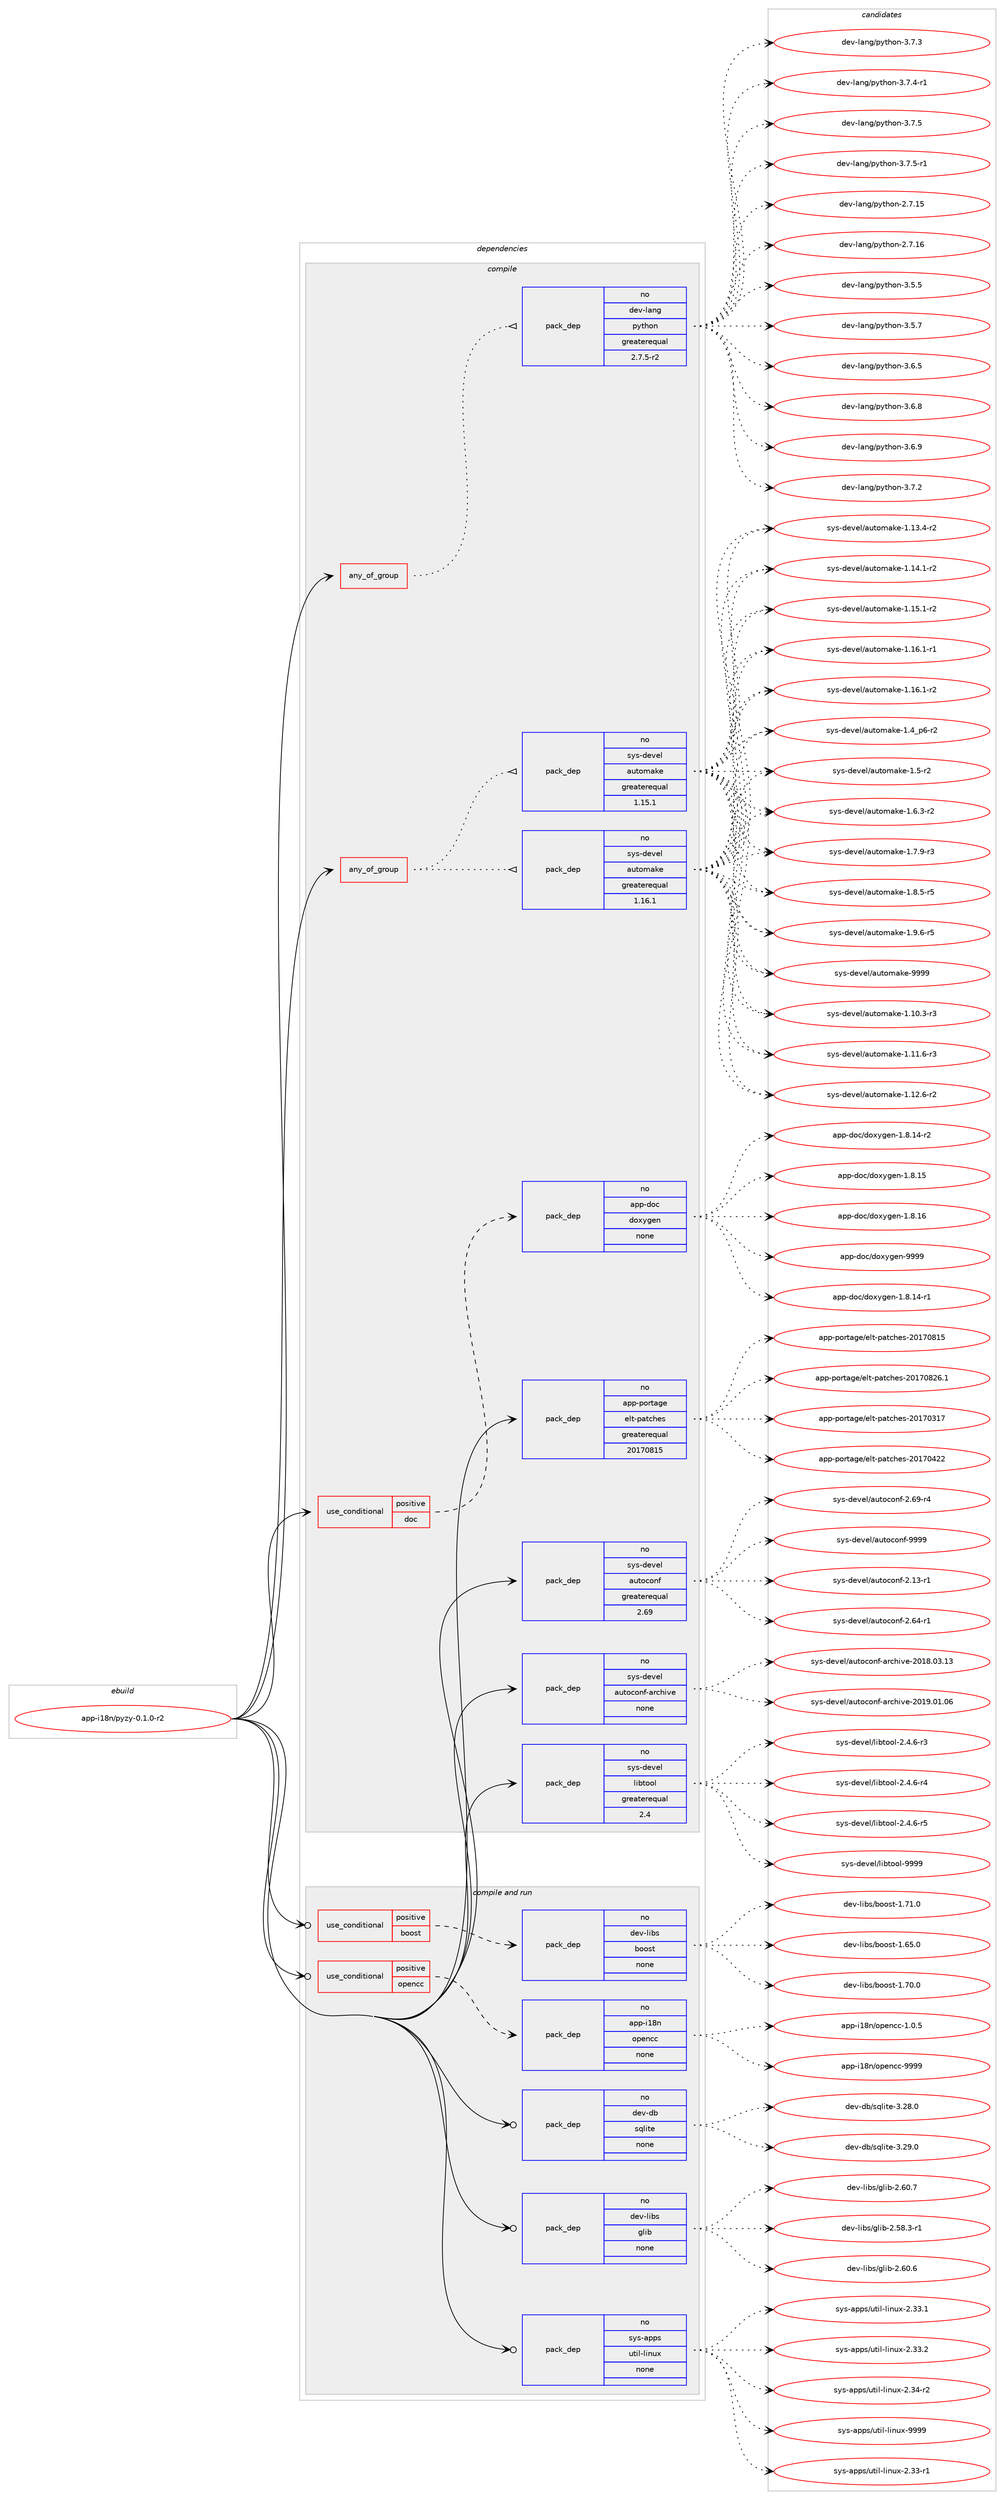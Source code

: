 digraph prolog {

# *************
# Graph options
# *************

newrank=true;
concentrate=true;
compound=true;
graph [rankdir=LR,fontname=Helvetica,fontsize=10,ranksep=1.5];#, ranksep=2.5, nodesep=0.2];
edge  [arrowhead=vee];
node  [fontname=Helvetica,fontsize=10];

# **********
# The ebuild
# **********

subgraph cluster_leftcol {
color=gray;
rank=same;
label=<<i>ebuild</i>>;
id [label="app-i18n/pyzy-0.1.0-r2", color=red, width=4, href="../app-i18n/pyzy-0.1.0-r2.svg"];
}

# ****************
# The dependencies
# ****************

subgraph cluster_midcol {
color=gray;
label=<<i>dependencies</i>>;
subgraph cluster_compile {
fillcolor="#eeeeee";
style=filled;
label=<<i>compile</i>>;
subgraph any8615 {
dependency495551 [label=<<TABLE BORDER="0" CELLBORDER="1" CELLSPACING="0" CELLPADDING="4"><TR><TD CELLPADDING="10">any_of_group</TD></TR></TABLE>>, shape=none, color=red];subgraph pack368194 {
dependency495552 [label=<<TABLE BORDER="0" CELLBORDER="1" CELLSPACING="0" CELLPADDING="4" WIDTH="220"><TR><TD ROWSPAN="6" CELLPADDING="30">pack_dep</TD></TR><TR><TD WIDTH="110">no</TD></TR><TR><TD>dev-lang</TD></TR><TR><TD>python</TD></TR><TR><TD>greaterequal</TD></TR><TR><TD>2.7.5-r2</TD></TR></TABLE>>, shape=none, color=blue];
}
dependency495551:e -> dependency495552:w [weight=20,style="dotted",arrowhead="oinv"];
}
id:e -> dependency495551:w [weight=20,style="solid",arrowhead="vee"];
subgraph any8616 {
dependency495553 [label=<<TABLE BORDER="0" CELLBORDER="1" CELLSPACING="0" CELLPADDING="4"><TR><TD CELLPADDING="10">any_of_group</TD></TR></TABLE>>, shape=none, color=red];subgraph pack368195 {
dependency495554 [label=<<TABLE BORDER="0" CELLBORDER="1" CELLSPACING="0" CELLPADDING="4" WIDTH="220"><TR><TD ROWSPAN="6" CELLPADDING="30">pack_dep</TD></TR><TR><TD WIDTH="110">no</TD></TR><TR><TD>sys-devel</TD></TR><TR><TD>automake</TD></TR><TR><TD>greaterequal</TD></TR><TR><TD>1.16.1</TD></TR></TABLE>>, shape=none, color=blue];
}
dependency495553:e -> dependency495554:w [weight=20,style="dotted",arrowhead="oinv"];
subgraph pack368196 {
dependency495555 [label=<<TABLE BORDER="0" CELLBORDER="1" CELLSPACING="0" CELLPADDING="4" WIDTH="220"><TR><TD ROWSPAN="6" CELLPADDING="30">pack_dep</TD></TR><TR><TD WIDTH="110">no</TD></TR><TR><TD>sys-devel</TD></TR><TR><TD>automake</TD></TR><TR><TD>greaterequal</TD></TR><TR><TD>1.15.1</TD></TR></TABLE>>, shape=none, color=blue];
}
dependency495553:e -> dependency495555:w [weight=20,style="dotted",arrowhead="oinv"];
}
id:e -> dependency495553:w [weight=20,style="solid",arrowhead="vee"];
subgraph cond118430 {
dependency495556 [label=<<TABLE BORDER="0" CELLBORDER="1" CELLSPACING="0" CELLPADDING="4"><TR><TD ROWSPAN="3" CELLPADDING="10">use_conditional</TD></TR><TR><TD>positive</TD></TR><TR><TD>doc</TD></TR></TABLE>>, shape=none, color=red];
subgraph pack368197 {
dependency495557 [label=<<TABLE BORDER="0" CELLBORDER="1" CELLSPACING="0" CELLPADDING="4" WIDTH="220"><TR><TD ROWSPAN="6" CELLPADDING="30">pack_dep</TD></TR><TR><TD WIDTH="110">no</TD></TR><TR><TD>app-doc</TD></TR><TR><TD>doxygen</TD></TR><TR><TD>none</TD></TR><TR><TD></TD></TR></TABLE>>, shape=none, color=blue];
}
dependency495556:e -> dependency495557:w [weight=20,style="dashed",arrowhead="vee"];
}
id:e -> dependency495556:w [weight=20,style="solid",arrowhead="vee"];
subgraph pack368198 {
dependency495558 [label=<<TABLE BORDER="0" CELLBORDER="1" CELLSPACING="0" CELLPADDING="4" WIDTH="220"><TR><TD ROWSPAN="6" CELLPADDING="30">pack_dep</TD></TR><TR><TD WIDTH="110">no</TD></TR><TR><TD>app-portage</TD></TR><TR><TD>elt-patches</TD></TR><TR><TD>greaterequal</TD></TR><TR><TD>20170815</TD></TR></TABLE>>, shape=none, color=blue];
}
id:e -> dependency495558:w [weight=20,style="solid",arrowhead="vee"];
subgraph pack368199 {
dependency495559 [label=<<TABLE BORDER="0" CELLBORDER="1" CELLSPACING="0" CELLPADDING="4" WIDTH="220"><TR><TD ROWSPAN="6" CELLPADDING="30">pack_dep</TD></TR><TR><TD WIDTH="110">no</TD></TR><TR><TD>sys-devel</TD></TR><TR><TD>autoconf</TD></TR><TR><TD>greaterequal</TD></TR><TR><TD>2.69</TD></TR></TABLE>>, shape=none, color=blue];
}
id:e -> dependency495559:w [weight=20,style="solid",arrowhead="vee"];
subgraph pack368200 {
dependency495560 [label=<<TABLE BORDER="0" CELLBORDER="1" CELLSPACING="0" CELLPADDING="4" WIDTH="220"><TR><TD ROWSPAN="6" CELLPADDING="30">pack_dep</TD></TR><TR><TD WIDTH="110">no</TD></TR><TR><TD>sys-devel</TD></TR><TR><TD>autoconf-archive</TD></TR><TR><TD>none</TD></TR><TR><TD></TD></TR></TABLE>>, shape=none, color=blue];
}
id:e -> dependency495560:w [weight=20,style="solid",arrowhead="vee"];
subgraph pack368201 {
dependency495561 [label=<<TABLE BORDER="0" CELLBORDER="1" CELLSPACING="0" CELLPADDING="4" WIDTH="220"><TR><TD ROWSPAN="6" CELLPADDING="30">pack_dep</TD></TR><TR><TD WIDTH="110">no</TD></TR><TR><TD>sys-devel</TD></TR><TR><TD>libtool</TD></TR><TR><TD>greaterequal</TD></TR><TR><TD>2.4</TD></TR></TABLE>>, shape=none, color=blue];
}
id:e -> dependency495561:w [weight=20,style="solid",arrowhead="vee"];
}
subgraph cluster_compileandrun {
fillcolor="#eeeeee";
style=filled;
label=<<i>compile and run</i>>;
subgraph cond118431 {
dependency495562 [label=<<TABLE BORDER="0" CELLBORDER="1" CELLSPACING="0" CELLPADDING="4"><TR><TD ROWSPAN="3" CELLPADDING="10">use_conditional</TD></TR><TR><TD>positive</TD></TR><TR><TD>boost</TD></TR></TABLE>>, shape=none, color=red];
subgraph pack368202 {
dependency495563 [label=<<TABLE BORDER="0" CELLBORDER="1" CELLSPACING="0" CELLPADDING="4" WIDTH="220"><TR><TD ROWSPAN="6" CELLPADDING="30">pack_dep</TD></TR><TR><TD WIDTH="110">no</TD></TR><TR><TD>dev-libs</TD></TR><TR><TD>boost</TD></TR><TR><TD>none</TD></TR><TR><TD></TD></TR></TABLE>>, shape=none, color=blue];
}
dependency495562:e -> dependency495563:w [weight=20,style="dashed",arrowhead="vee"];
}
id:e -> dependency495562:w [weight=20,style="solid",arrowhead="odotvee"];
subgraph cond118432 {
dependency495564 [label=<<TABLE BORDER="0" CELLBORDER="1" CELLSPACING="0" CELLPADDING="4"><TR><TD ROWSPAN="3" CELLPADDING="10">use_conditional</TD></TR><TR><TD>positive</TD></TR><TR><TD>opencc</TD></TR></TABLE>>, shape=none, color=red];
subgraph pack368203 {
dependency495565 [label=<<TABLE BORDER="0" CELLBORDER="1" CELLSPACING="0" CELLPADDING="4" WIDTH="220"><TR><TD ROWSPAN="6" CELLPADDING="30">pack_dep</TD></TR><TR><TD WIDTH="110">no</TD></TR><TR><TD>app-i18n</TD></TR><TR><TD>opencc</TD></TR><TR><TD>none</TD></TR><TR><TD></TD></TR></TABLE>>, shape=none, color=blue];
}
dependency495564:e -> dependency495565:w [weight=20,style="dashed",arrowhead="vee"];
}
id:e -> dependency495564:w [weight=20,style="solid",arrowhead="odotvee"];
subgraph pack368204 {
dependency495566 [label=<<TABLE BORDER="0" CELLBORDER="1" CELLSPACING="0" CELLPADDING="4" WIDTH="220"><TR><TD ROWSPAN="6" CELLPADDING="30">pack_dep</TD></TR><TR><TD WIDTH="110">no</TD></TR><TR><TD>dev-db</TD></TR><TR><TD>sqlite</TD></TR><TR><TD>none</TD></TR><TR><TD></TD></TR></TABLE>>, shape=none, color=blue];
}
id:e -> dependency495566:w [weight=20,style="solid",arrowhead="odotvee"];
subgraph pack368205 {
dependency495567 [label=<<TABLE BORDER="0" CELLBORDER="1" CELLSPACING="0" CELLPADDING="4" WIDTH="220"><TR><TD ROWSPAN="6" CELLPADDING="30">pack_dep</TD></TR><TR><TD WIDTH="110">no</TD></TR><TR><TD>dev-libs</TD></TR><TR><TD>glib</TD></TR><TR><TD>none</TD></TR><TR><TD></TD></TR></TABLE>>, shape=none, color=blue];
}
id:e -> dependency495567:w [weight=20,style="solid",arrowhead="odotvee"];
subgraph pack368206 {
dependency495568 [label=<<TABLE BORDER="0" CELLBORDER="1" CELLSPACING="0" CELLPADDING="4" WIDTH="220"><TR><TD ROWSPAN="6" CELLPADDING="30">pack_dep</TD></TR><TR><TD WIDTH="110">no</TD></TR><TR><TD>sys-apps</TD></TR><TR><TD>util-linux</TD></TR><TR><TD>none</TD></TR><TR><TD></TD></TR></TABLE>>, shape=none, color=blue];
}
id:e -> dependency495568:w [weight=20,style="solid",arrowhead="odotvee"];
}
subgraph cluster_run {
fillcolor="#eeeeee";
style=filled;
label=<<i>run</i>>;
}
}

# **************
# The candidates
# **************

subgraph cluster_choices {
rank=same;
color=gray;
label=<<i>candidates</i>>;

subgraph choice368194 {
color=black;
nodesep=1;
choice10010111845108971101034711212111610411111045504655464953 [label="dev-lang/python-2.7.15", color=red, width=4,href="../dev-lang/python-2.7.15.svg"];
choice10010111845108971101034711212111610411111045504655464954 [label="dev-lang/python-2.7.16", color=red, width=4,href="../dev-lang/python-2.7.16.svg"];
choice100101118451089711010347112121116104111110455146534653 [label="dev-lang/python-3.5.5", color=red, width=4,href="../dev-lang/python-3.5.5.svg"];
choice100101118451089711010347112121116104111110455146534655 [label="dev-lang/python-3.5.7", color=red, width=4,href="../dev-lang/python-3.5.7.svg"];
choice100101118451089711010347112121116104111110455146544653 [label="dev-lang/python-3.6.5", color=red, width=4,href="../dev-lang/python-3.6.5.svg"];
choice100101118451089711010347112121116104111110455146544656 [label="dev-lang/python-3.6.8", color=red, width=4,href="../dev-lang/python-3.6.8.svg"];
choice100101118451089711010347112121116104111110455146544657 [label="dev-lang/python-3.6.9", color=red, width=4,href="../dev-lang/python-3.6.9.svg"];
choice100101118451089711010347112121116104111110455146554650 [label="dev-lang/python-3.7.2", color=red, width=4,href="../dev-lang/python-3.7.2.svg"];
choice100101118451089711010347112121116104111110455146554651 [label="dev-lang/python-3.7.3", color=red, width=4,href="../dev-lang/python-3.7.3.svg"];
choice1001011184510897110103471121211161041111104551465546524511449 [label="dev-lang/python-3.7.4-r1", color=red, width=4,href="../dev-lang/python-3.7.4-r1.svg"];
choice100101118451089711010347112121116104111110455146554653 [label="dev-lang/python-3.7.5", color=red, width=4,href="../dev-lang/python-3.7.5.svg"];
choice1001011184510897110103471121211161041111104551465546534511449 [label="dev-lang/python-3.7.5-r1", color=red, width=4,href="../dev-lang/python-3.7.5-r1.svg"];
dependency495552:e -> choice10010111845108971101034711212111610411111045504655464953:w [style=dotted,weight="100"];
dependency495552:e -> choice10010111845108971101034711212111610411111045504655464954:w [style=dotted,weight="100"];
dependency495552:e -> choice100101118451089711010347112121116104111110455146534653:w [style=dotted,weight="100"];
dependency495552:e -> choice100101118451089711010347112121116104111110455146534655:w [style=dotted,weight="100"];
dependency495552:e -> choice100101118451089711010347112121116104111110455146544653:w [style=dotted,weight="100"];
dependency495552:e -> choice100101118451089711010347112121116104111110455146544656:w [style=dotted,weight="100"];
dependency495552:e -> choice100101118451089711010347112121116104111110455146544657:w [style=dotted,weight="100"];
dependency495552:e -> choice100101118451089711010347112121116104111110455146554650:w [style=dotted,weight="100"];
dependency495552:e -> choice100101118451089711010347112121116104111110455146554651:w [style=dotted,weight="100"];
dependency495552:e -> choice1001011184510897110103471121211161041111104551465546524511449:w [style=dotted,weight="100"];
dependency495552:e -> choice100101118451089711010347112121116104111110455146554653:w [style=dotted,weight="100"];
dependency495552:e -> choice1001011184510897110103471121211161041111104551465546534511449:w [style=dotted,weight="100"];
}
subgraph choice368195 {
color=black;
nodesep=1;
choice11512111545100101118101108479711711611110997107101454946494846514511451 [label="sys-devel/automake-1.10.3-r3", color=red, width=4,href="../sys-devel/automake-1.10.3-r3.svg"];
choice11512111545100101118101108479711711611110997107101454946494946544511451 [label="sys-devel/automake-1.11.6-r3", color=red, width=4,href="../sys-devel/automake-1.11.6-r3.svg"];
choice11512111545100101118101108479711711611110997107101454946495046544511450 [label="sys-devel/automake-1.12.6-r2", color=red, width=4,href="../sys-devel/automake-1.12.6-r2.svg"];
choice11512111545100101118101108479711711611110997107101454946495146524511450 [label="sys-devel/automake-1.13.4-r2", color=red, width=4,href="../sys-devel/automake-1.13.4-r2.svg"];
choice11512111545100101118101108479711711611110997107101454946495246494511450 [label="sys-devel/automake-1.14.1-r2", color=red, width=4,href="../sys-devel/automake-1.14.1-r2.svg"];
choice11512111545100101118101108479711711611110997107101454946495346494511450 [label="sys-devel/automake-1.15.1-r2", color=red, width=4,href="../sys-devel/automake-1.15.1-r2.svg"];
choice11512111545100101118101108479711711611110997107101454946495446494511449 [label="sys-devel/automake-1.16.1-r1", color=red, width=4,href="../sys-devel/automake-1.16.1-r1.svg"];
choice11512111545100101118101108479711711611110997107101454946495446494511450 [label="sys-devel/automake-1.16.1-r2", color=red, width=4,href="../sys-devel/automake-1.16.1-r2.svg"];
choice115121115451001011181011084797117116111109971071014549465295112544511450 [label="sys-devel/automake-1.4_p6-r2", color=red, width=4,href="../sys-devel/automake-1.4_p6-r2.svg"];
choice11512111545100101118101108479711711611110997107101454946534511450 [label="sys-devel/automake-1.5-r2", color=red, width=4,href="../sys-devel/automake-1.5-r2.svg"];
choice115121115451001011181011084797117116111109971071014549465446514511450 [label="sys-devel/automake-1.6.3-r2", color=red, width=4,href="../sys-devel/automake-1.6.3-r2.svg"];
choice115121115451001011181011084797117116111109971071014549465546574511451 [label="sys-devel/automake-1.7.9-r3", color=red, width=4,href="../sys-devel/automake-1.7.9-r3.svg"];
choice115121115451001011181011084797117116111109971071014549465646534511453 [label="sys-devel/automake-1.8.5-r5", color=red, width=4,href="../sys-devel/automake-1.8.5-r5.svg"];
choice115121115451001011181011084797117116111109971071014549465746544511453 [label="sys-devel/automake-1.9.6-r5", color=red, width=4,href="../sys-devel/automake-1.9.6-r5.svg"];
choice115121115451001011181011084797117116111109971071014557575757 [label="sys-devel/automake-9999", color=red, width=4,href="../sys-devel/automake-9999.svg"];
dependency495554:e -> choice11512111545100101118101108479711711611110997107101454946494846514511451:w [style=dotted,weight="100"];
dependency495554:e -> choice11512111545100101118101108479711711611110997107101454946494946544511451:w [style=dotted,weight="100"];
dependency495554:e -> choice11512111545100101118101108479711711611110997107101454946495046544511450:w [style=dotted,weight="100"];
dependency495554:e -> choice11512111545100101118101108479711711611110997107101454946495146524511450:w [style=dotted,weight="100"];
dependency495554:e -> choice11512111545100101118101108479711711611110997107101454946495246494511450:w [style=dotted,weight="100"];
dependency495554:e -> choice11512111545100101118101108479711711611110997107101454946495346494511450:w [style=dotted,weight="100"];
dependency495554:e -> choice11512111545100101118101108479711711611110997107101454946495446494511449:w [style=dotted,weight="100"];
dependency495554:e -> choice11512111545100101118101108479711711611110997107101454946495446494511450:w [style=dotted,weight="100"];
dependency495554:e -> choice115121115451001011181011084797117116111109971071014549465295112544511450:w [style=dotted,weight="100"];
dependency495554:e -> choice11512111545100101118101108479711711611110997107101454946534511450:w [style=dotted,weight="100"];
dependency495554:e -> choice115121115451001011181011084797117116111109971071014549465446514511450:w [style=dotted,weight="100"];
dependency495554:e -> choice115121115451001011181011084797117116111109971071014549465546574511451:w [style=dotted,weight="100"];
dependency495554:e -> choice115121115451001011181011084797117116111109971071014549465646534511453:w [style=dotted,weight="100"];
dependency495554:e -> choice115121115451001011181011084797117116111109971071014549465746544511453:w [style=dotted,weight="100"];
dependency495554:e -> choice115121115451001011181011084797117116111109971071014557575757:w [style=dotted,weight="100"];
}
subgraph choice368196 {
color=black;
nodesep=1;
choice11512111545100101118101108479711711611110997107101454946494846514511451 [label="sys-devel/automake-1.10.3-r3", color=red, width=4,href="../sys-devel/automake-1.10.3-r3.svg"];
choice11512111545100101118101108479711711611110997107101454946494946544511451 [label="sys-devel/automake-1.11.6-r3", color=red, width=4,href="../sys-devel/automake-1.11.6-r3.svg"];
choice11512111545100101118101108479711711611110997107101454946495046544511450 [label="sys-devel/automake-1.12.6-r2", color=red, width=4,href="../sys-devel/automake-1.12.6-r2.svg"];
choice11512111545100101118101108479711711611110997107101454946495146524511450 [label="sys-devel/automake-1.13.4-r2", color=red, width=4,href="../sys-devel/automake-1.13.4-r2.svg"];
choice11512111545100101118101108479711711611110997107101454946495246494511450 [label="sys-devel/automake-1.14.1-r2", color=red, width=4,href="../sys-devel/automake-1.14.1-r2.svg"];
choice11512111545100101118101108479711711611110997107101454946495346494511450 [label="sys-devel/automake-1.15.1-r2", color=red, width=4,href="../sys-devel/automake-1.15.1-r2.svg"];
choice11512111545100101118101108479711711611110997107101454946495446494511449 [label="sys-devel/automake-1.16.1-r1", color=red, width=4,href="../sys-devel/automake-1.16.1-r1.svg"];
choice11512111545100101118101108479711711611110997107101454946495446494511450 [label="sys-devel/automake-1.16.1-r2", color=red, width=4,href="../sys-devel/automake-1.16.1-r2.svg"];
choice115121115451001011181011084797117116111109971071014549465295112544511450 [label="sys-devel/automake-1.4_p6-r2", color=red, width=4,href="../sys-devel/automake-1.4_p6-r2.svg"];
choice11512111545100101118101108479711711611110997107101454946534511450 [label="sys-devel/automake-1.5-r2", color=red, width=4,href="../sys-devel/automake-1.5-r2.svg"];
choice115121115451001011181011084797117116111109971071014549465446514511450 [label="sys-devel/automake-1.6.3-r2", color=red, width=4,href="../sys-devel/automake-1.6.3-r2.svg"];
choice115121115451001011181011084797117116111109971071014549465546574511451 [label="sys-devel/automake-1.7.9-r3", color=red, width=4,href="../sys-devel/automake-1.7.9-r3.svg"];
choice115121115451001011181011084797117116111109971071014549465646534511453 [label="sys-devel/automake-1.8.5-r5", color=red, width=4,href="../sys-devel/automake-1.8.5-r5.svg"];
choice115121115451001011181011084797117116111109971071014549465746544511453 [label="sys-devel/automake-1.9.6-r5", color=red, width=4,href="../sys-devel/automake-1.9.6-r5.svg"];
choice115121115451001011181011084797117116111109971071014557575757 [label="sys-devel/automake-9999", color=red, width=4,href="../sys-devel/automake-9999.svg"];
dependency495555:e -> choice11512111545100101118101108479711711611110997107101454946494846514511451:w [style=dotted,weight="100"];
dependency495555:e -> choice11512111545100101118101108479711711611110997107101454946494946544511451:w [style=dotted,weight="100"];
dependency495555:e -> choice11512111545100101118101108479711711611110997107101454946495046544511450:w [style=dotted,weight="100"];
dependency495555:e -> choice11512111545100101118101108479711711611110997107101454946495146524511450:w [style=dotted,weight="100"];
dependency495555:e -> choice11512111545100101118101108479711711611110997107101454946495246494511450:w [style=dotted,weight="100"];
dependency495555:e -> choice11512111545100101118101108479711711611110997107101454946495346494511450:w [style=dotted,weight="100"];
dependency495555:e -> choice11512111545100101118101108479711711611110997107101454946495446494511449:w [style=dotted,weight="100"];
dependency495555:e -> choice11512111545100101118101108479711711611110997107101454946495446494511450:w [style=dotted,weight="100"];
dependency495555:e -> choice115121115451001011181011084797117116111109971071014549465295112544511450:w [style=dotted,weight="100"];
dependency495555:e -> choice11512111545100101118101108479711711611110997107101454946534511450:w [style=dotted,weight="100"];
dependency495555:e -> choice115121115451001011181011084797117116111109971071014549465446514511450:w [style=dotted,weight="100"];
dependency495555:e -> choice115121115451001011181011084797117116111109971071014549465546574511451:w [style=dotted,weight="100"];
dependency495555:e -> choice115121115451001011181011084797117116111109971071014549465646534511453:w [style=dotted,weight="100"];
dependency495555:e -> choice115121115451001011181011084797117116111109971071014549465746544511453:w [style=dotted,weight="100"];
dependency495555:e -> choice115121115451001011181011084797117116111109971071014557575757:w [style=dotted,weight="100"];
}
subgraph choice368197 {
color=black;
nodesep=1;
choice97112112451001119947100111120121103101110454946564649524511449 [label="app-doc/doxygen-1.8.14-r1", color=red, width=4,href="../app-doc/doxygen-1.8.14-r1.svg"];
choice97112112451001119947100111120121103101110454946564649524511450 [label="app-doc/doxygen-1.8.14-r2", color=red, width=4,href="../app-doc/doxygen-1.8.14-r2.svg"];
choice9711211245100111994710011112012110310111045494656464953 [label="app-doc/doxygen-1.8.15", color=red, width=4,href="../app-doc/doxygen-1.8.15.svg"];
choice9711211245100111994710011112012110310111045494656464954 [label="app-doc/doxygen-1.8.16", color=red, width=4,href="../app-doc/doxygen-1.8.16.svg"];
choice971121124510011199471001111201211031011104557575757 [label="app-doc/doxygen-9999", color=red, width=4,href="../app-doc/doxygen-9999.svg"];
dependency495557:e -> choice97112112451001119947100111120121103101110454946564649524511449:w [style=dotted,weight="100"];
dependency495557:e -> choice97112112451001119947100111120121103101110454946564649524511450:w [style=dotted,weight="100"];
dependency495557:e -> choice9711211245100111994710011112012110310111045494656464953:w [style=dotted,weight="100"];
dependency495557:e -> choice9711211245100111994710011112012110310111045494656464954:w [style=dotted,weight="100"];
dependency495557:e -> choice971121124510011199471001111201211031011104557575757:w [style=dotted,weight="100"];
}
subgraph choice368198 {
color=black;
nodesep=1;
choice97112112451121111141169710310147101108116451129711699104101115455048495548514955 [label="app-portage/elt-patches-20170317", color=red, width=4,href="../app-portage/elt-patches-20170317.svg"];
choice97112112451121111141169710310147101108116451129711699104101115455048495548525050 [label="app-portage/elt-patches-20170422", color=red, width=4,href="../app-portage/elt-patches-20170422.svg"];
choice97112112451121111141169710310147101108116451129711699104101115455048495548564953 [label="app-portage/elt-patches-20170815", color=red, width=4,href="../app-portage/elt-patches-20170815.svg"];
choice971121124511211111411697103101471011081164511297116991041011154550484955485650544649 [label="app-portage/elt-patches-20170826.1", color=red, width=4,href="../app-portage/elt-patches-20170826.1.svg"];
dependency495558:e -> choice97112112451121111141169710310147101108116451129711699104101115455048495548514955:w [style=dotted,weight="100"];
dependency495558:e -> choice97112112451121111141169710310147101108116451129711699104101115455048495548525050:w [style=dotted,weight="100"];
dependency495558:e -> choice97112112451121111141169710310147101108116451129711699104101115455048495548564953:w [style=dotted,weight="100"];
dependency495558:e -> choice971121124511211111411697103101471011081164511297116991041011154550484955485650544649:w [style=dotted,weight="100"];
}
subgraph choice368199 {
color=black;
nodesep=1;
choice1151211154510010111810110847971171161119911111010245504649514511449 [label="sys-devel/autoconf-2.13-r1", color=red, width=4,href="../sys-devel/autoconf-2.13-r1.svg"];
choice1151211154510010111810110847971171161119911111010245504654524511449 [label="sys-devel/autoconf-2.64-r1", color=red, width=4,href="../sys-devel/autoconf-2.64-r1.svg"];
choice1151211154510010111810110847971171161119911111010245504654574511452 [label="sys-devel/autoconf-2.69-r4", color=red, width=4,href="../sys-devel/autoconf-2.69-r4.svg"];
choice115121115451001011181011084797117116111991111101024557575757 [label="sys-devel/autoconf-9999", color=red, width=4,href="../sys-devel/autoconf-9999.svg"];
dependency495559:e -> choice1151211154510010111810110847971171161119911111010245504649514511449:w [style=dotted,weight="100"];
dependency495559:e -> choice1151211154510010111810110847971171161119911111010245504654524511449:w [style=dotted,weight="100"];
dependency495559:e -> choice1151211154510010111810110847971171161119911111010245504654574511452:w [style=dotted,weight="100"];
dependency495559:e -> choice115121115451001011181011084797117116111991111101024557575757:w [style=dotted,weight="100"];
}
subgraph choice368200 {
color=black;
nodesep=1;
choice115121115451001011181011084797117116111991111101024597114991041051181014550484956464851464951 [label="sys-devel/autoconf-archive-2018.03.13", color=red, width=4,href="../sys-devel/autoconf-archive-2018.03.13.svg"];
choice115121115451001011181011084797117116111991111101024597114991041051181014550484957464849464854 [label="sys-devel/autoconf-archive-2019.01.06", color=red, width=4,href="../sys-devel/autoconf-archive-2019.01.06.svg"];
dependency495560:e -> choice115121115451001011181011084797117116111991111101024597114991041051181014550484956464851464951:w [style=dotted,weight="100"];
dependency495560:e -> choice115121115451001011181011084797117116111991111101024597114991041051181014550484957464849464854:w [style=dotted,weight="100"];
}
subgraph choice368201 {
color=black;
nodesep=1;
choice1151211154510010111810110847108105981161111111084550465246544511451 [label="sys-devel/libtool-2.4.6-r3", color=red, width=4,href="../sys-devel/libtool-2.4.6-r3.svg"];
choice1151211154510010111810110847108105981161111111084550465246544511452 [label="sys-devel/libtool-2.4.6-r4", color=red, width=4,href="../sys-devel/libtool-2.4.6-r4.svg"];
choice1151211154510010111810110847108105981161111111084550465246544511453 [label="sys-devel/libtool-2.4.6-r5", color=red, width=4,href="../sys-devel/libtool-2.4.6-r5.svg"];
choice1151211154510010111810110847108105981161111111084557575757 [label="sys-devel/libtool-9999", color=red, width=4,href="../sys-devel/libtool-9999.svg"];
dependency495561:e -> choice1151211154510010111810110847108105981161111111084550465246544511451:w [style=dotted,weight="100"];
dependency495561:e -> choice1151211154510010111810110847108105981161111111084550465246544511452:w [style=dotted,weight="100"];
dependency495561:e -> choice1151211154510010111810110847108105981161111111084550465246544511453:w [style=dotted,weight="100"];
dependency495561:e -> choice1151211154510010111810110847108105981161111111084557575757:w [style=dotted,weight="100"];
}
subgraph choice368202 {
color=black;
nodesep=1;
choice1001011184510810598115479811111111511645494654534648 [label="dev-libs/boost-1.65.0", color=red, width=4,href="../dev-libs/boost-1.65.0.svg"];
choice1001011184510810598115479811111111511645494655484648 [label="dev-libs/boost-1.70.0", color=red, width=4,href="../dev-libs/boost-1.70.0.svg"];
choice1001011184510810598115479811111111511645494655494648 [label="dev-libs/boost-1.71.0", color=red, width=4,href="../dev-libs/boost-1.71.0.svg"];
dependency495563:e -> choice1001011184510810598115479811111111511645494654534648:w [style=dotted,weight="100"];
dependency495563:e -> choice1001011184510810598115479811111111511645494655484648:w [style=dotted,weight="100"];
dependency495563:e -> choice1001011184510810598115479811111111511645494655494648:w [style=dotted,weight="100"];
}
subgraph choice368203 {
color=black;
nodesep=1;
choice97112112451054956110471111121011109999454946484653 [label="app-i18n/opencc-1.0.5", color=red, width=4,href="../app-i18n/opencc-1.0.5.svg"];
choice971121124510549561104711111210111099994557575757 [label="app-i18n/opencc-9999", color=red, width=4,href="../app-i18n/opencc-9999.svg"];
dependency495565:e -> choice97112112451054956110471111121011109999454946484653:w [style=dotted,weight="100"];
dependency495565:e -> choice971121124510549561104711111210111099994557575757:w [style=dotted,weight="100"];
}
subgraph choice368204 {
color=black;
nodesep=1;
choice10010111845100984711511310810511610145514650564648 [label="dev-db/sqlite-3.28.0", color=red, width=4,href="../dev-db/sqlite-3.28.0.svg"];
choice10010111845100984711511310810511610145514650574648 [label="dev-db/sqlite-3.29.0", color=red, width=4,href="../dev-db/sqlite-3.29.0.svg"];
dependency495566:e -> choice10010111845100984711511310810511610145514650564648:w [style=dotted,weight="100"];
dependency495566:e -> choice10010111845100984711511310810511610145514650574648:w [style=dotted,weight="100"];
}
subgraph choice368205 {
color=black;
nodesep=1;
choice10010111845108105981154710310810598455046535646514511449 [label="dev-libs/glib-2.58.3-r1", color=red, width=4,href="../dev-libs/glib-2.58.3-r1.svg"];
choice1001011184510810598115471031081059845504654484654 [label="dev-libs/glib-2.60.6", color=red, width=4,href="../dev-libs/glib-2.60.6.svg"];
choice1001011184510810598115471031081059845504654484655 [label="dev-libs/glib-2.60.7", color=red, width=4,href="../dev-libs/glib-2.60.7.svg"];
dependency495567:e -> choice10010111845108105981154710310810598455046535646514511449:w [style=dotted,weight="100"];
dependency495567:e -> choice1001011184510810598115471031081059845504654484654:w [style=dotted,weight="100"];
dependency495567:e -> choice1001011184510810598115471031081059845504654484655:w [style=dotted,weight="100"];
}
subgraph choice368206 {
color=black;
nodesep=1;
choice1151211154597112112115471171161051084510810511011712045504651514511449 [label="sys-apps/util-linux-2.33-r1", color=red, width=4,href="../sys-apps/util-linux-2.33-r1.svg"];
choice1151211154597112112115471171161051084510810511011712045504651514649 [label="sys-apps/util-linux-2.33.1", color=red, width=4,href="../sys-apps/util-linux-2.33.1.svg"];
choice1151211154597112112115471171161051084510810511011712045504651514650 [label="sys-apps/util-linux-2.33.2", color=red, width=4,href="../sys-apps/util-linux-2.33.2.svg"];
choice1151211154597112112115471171161051084510810511011712045504651524511450 [label="sys-apps/util-linux-2.34-r2", color=red, width=4,href="../sys-apps/util-linux-2.34-r2.svg"];
choice115121115459711211211547117116105108451081051101171204557575757 [label="sys-apps/util-linux-9999", color=red, width=4,href="../sys-apps/util-linux-9999.svg"];
dependency495568:e -> choice1151211154597112112115471171161051084510810511011712045504651514511449:w [style=dotted,weight="100"];
dependency495568:e -> choice1151211154597112112115471171161051084510810511011712045504651514649:w [style=dotted,weight="100"];
dependency495568:e -> choice1151211154597112112115471171161051084510810511011712045504651514650:w [style=dotted,weight="100"];
dependency495568:e -> choice1151211154597112112115471171161051084510810511011712045504651524511450:w [style=dotted,weight="100"];
dependency495568:e -> choice115121115459711211211547117116105108451081051101171204557575757:w [style=dotted,weight="100"];
}
}

}
